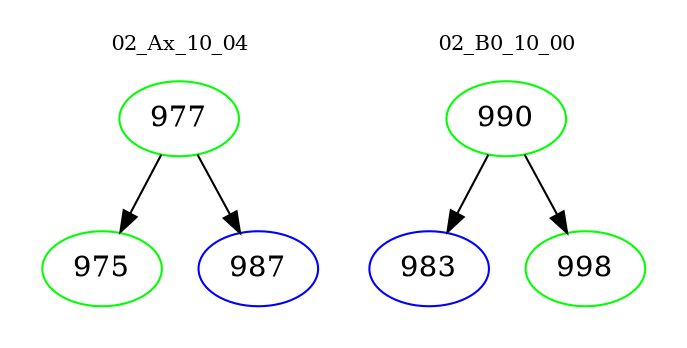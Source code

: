 digraph{
subgraph cluster_0 {
color = white
label = "02_Ax_10_04";
fontsize=10;
T0_977 [label="977", color="green"]
T0_977 -> T0_975 [color="black"]
T0_975 [label="975", color="green"]
T0_977 -> T0_987 [color="black"]
T0_987 [label="987", color="blue"]
}
subgraph cluster_1 {
color = white
label = "02_B0_10_00";
fontsize=10;
T1_990 [label="990", color="green"]
T1_990 -> T1_983 [color="black"]
T1_983 [label="983", color="blue"]
T1_990 -> T1_998 [color="black"]
T1_998 [label="998", color="green"]
}
}
